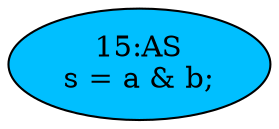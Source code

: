 strict digraph "" {
	node [label="\N"];
	"15:AS"	[ast="<pyverilog.vparser.ast.Assign object at 0x7f1f1c6b17d0>",
		def_var="['s']",
		fillcolor=deepskyblue,
		label="15:AS
s = a & b;",
		statements="[]",
		style=filled,
		typ=Assign,
		use_var="['a', 'b']"];
}
